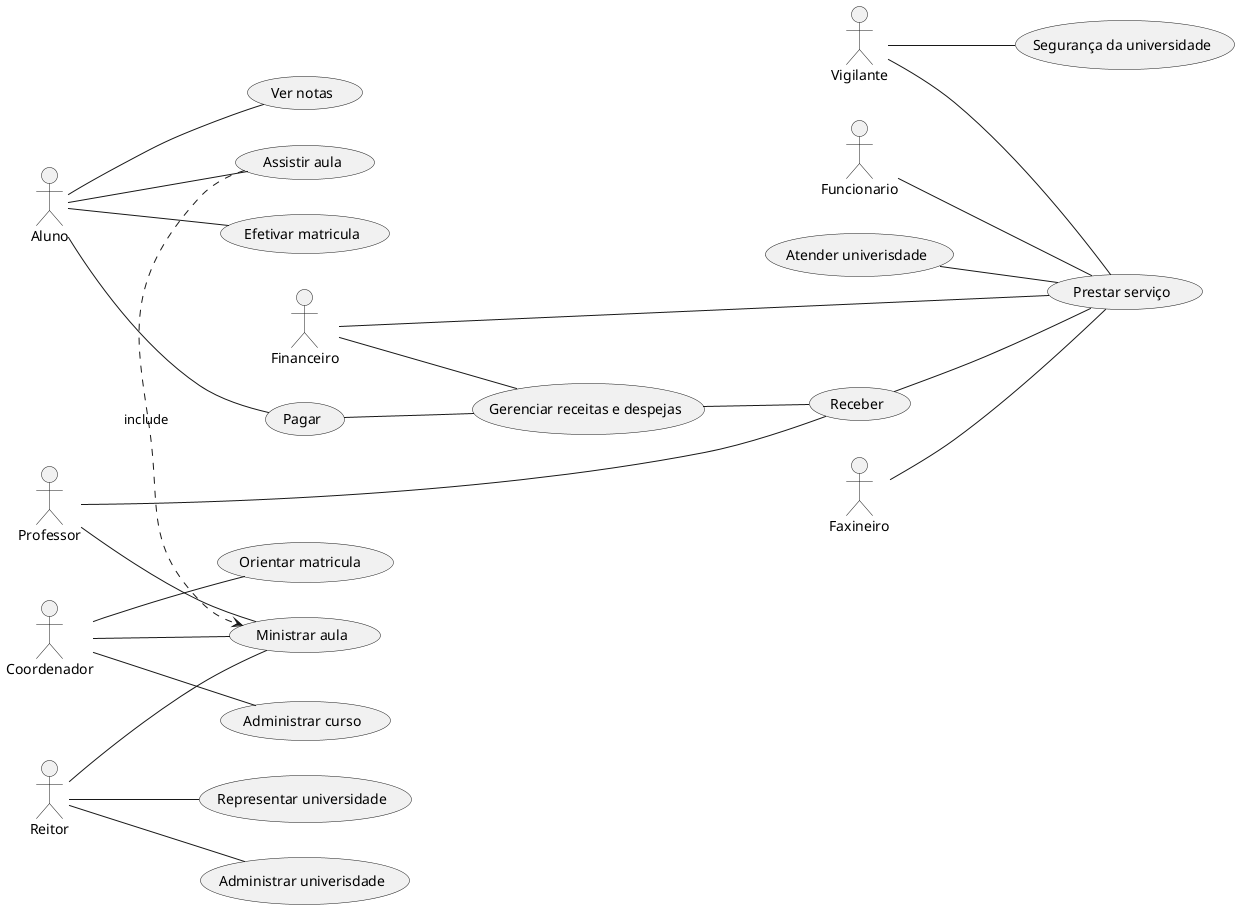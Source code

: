 @startuml

left to right direction

    actor Professor as pf
    actor Coordenador as co
    actor Reitor as re
    actor Aluno as al

    actor Financeiro as fi
    actor Vigilante as vi
    actor Faxineiro as fa
    actor Funcionario as fc


   usecase "Prestar serviço" as UC1
   usecase "Atender univerisdade" as UC2
   usecase "Pagar" as pg
   usecase "Receber" as rb
   usecase "Ministrar aula" as ma
   usecase "Orientar matricula " as om 
   usecase "Assistir aula" as aa
   usecase "Administrar curso" as ac
   usecase "Efetivar matricula" as em
   usecase "Gerenciar receitas e despejas" as gr
   usecase "Segurança da universidade" as sa
   usecase "Administrar univerisdade" as au
   usecase "Representar universidade" as ru
   usecase "Ver notas" as vn
   (aa) .> (ma) : include

   fc -- UC1
   pf -- rb
   fa -- UC1
   co -- ma
   re -- au
   al -- vn
   re -- ru
   re -- ma
   vi -- sa
   vi -- UC1
   fi -- UC1
   co -- om
   co -- ac
   rb -- UC1
   al -- em

   UC2 -- UC1
   al -- aa
   pf -- ma
   fi -- gr
   al -- pg
   pg -- gr
   gr -- rb

@enduml